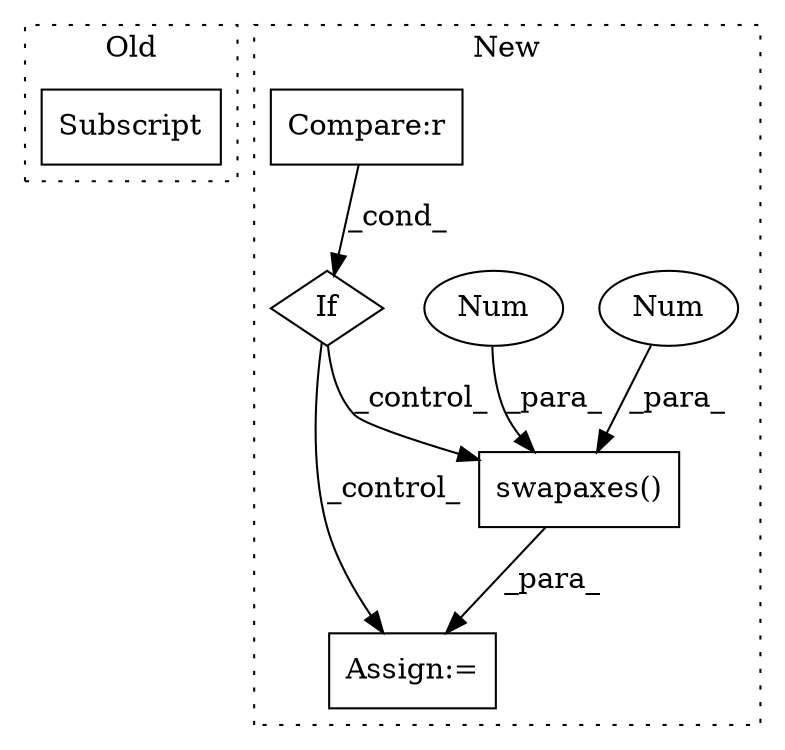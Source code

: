 digraph G {
subgraph cluster0 {
1 [label="Subscript" a="63" s="4495,0" l="9,0" shape="box"];
label = "Old";
style="dotted";
}
subgraph cluster1 {
2 [label="swapaxes()" a="75" s="5380,5403" l="12,1" shape="box"];
3 [label="Num" a="76" s="5397" l="2" shape="ellipse"];
4 [label="Num" a="76" s="5401" l="2" shape="ellipse"];
5 [label="If" a="96" s="5249" l="3" shape="diamond"];
6 [label="Compare:r" a="40" s="5252" l="16" shape="box"];
7 [label="Assign:=" a="68" s="5431" l="3" shape="box"];
label = "New";
style="dotted";
}
2 -> 7 [label="_para_"];
3 -> 2 [label="_para_"];
4 -> 2 [label="_para_"];
5 -> 7 [label="_control_"];
5 -> 2 [label="_control_"];
6 -> 5 [label="_cond_"];
}